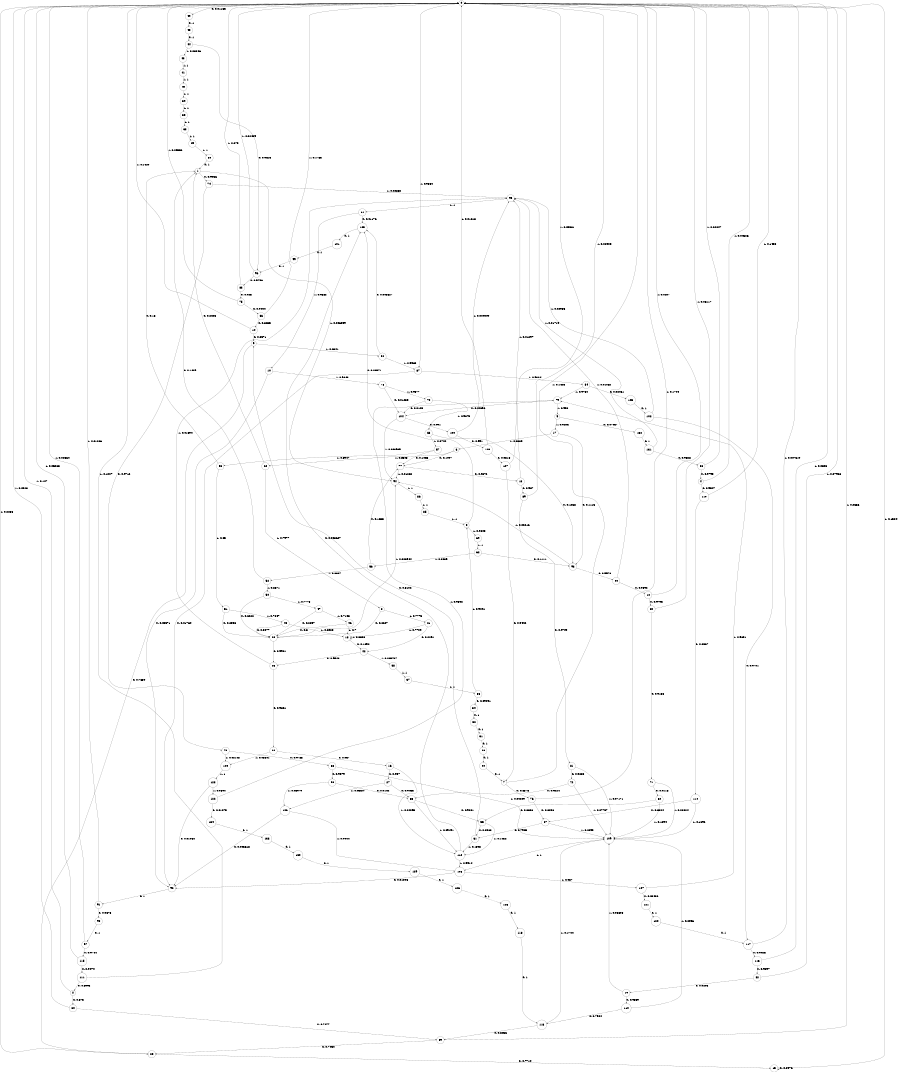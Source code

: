 digraph "ch3_face_source_L15" {
size = "6,8.5";
ratio = "fill";
node [shape = circle];
node [fontsize = 24];
edge [fontsize = 24];
0 -> 49 [label = "0: 0.01163  "];
0 -> 87 [label = "1: 0.9884   "];
1 -> 74 [label = "0: 0.9936   "];
1 -> 94 [label = "1: 0.006359  "];
2 -> 60 [label = "0: 0.873    "];
2 -> 0 [label = "1: 0.127    "];
3 -> 105 [label = "0: 0.03571  "];
3 -> 69 [label = "1: 0.9643   "];
4 -> 119 [label = "0: 0.9547   "];
4 -> 0 [label = "1: 0.04526  "];
5 -> 132 [label = "0: 0.07967  "];
5 -> 17 [label = "1: 0.9203   "];
6 -> 77 [label = "0: 0.1497   "];
6 -> 22 [label = "1: 0.8503   "];
7 -> 76 [label = "0: 0.8575   "];
7 -> 0 [label = "1: 0.1425   "];
8 -> 26 [label = "0: 0.2227   "];
8 -> 21 [label = "1: 0.7773   "];
9 -> 23 [label = "0: 0.7659   "];
9 -> 54 [label = "1: 0.2341   "];
10 -> 92 [label = "0: 0.03571  "];
10 -> 78 [label = "1: 0.9643   "];
11 -> 105 [label = "0: 0.01176  "];
11 -> 10 [label = "1: 0.9882   "];
12 -> 80 [label = "0: 0.9793   "];
12 -> 0 [label = "1: 0.0207   "];
13 -> 89 [label = "0: 0.987    "];
13 -> 95 [label = "1: 0.01297  "];
14 -> 9 [label = "0: 0.8571   "];
14 -> 0 [label = "1: 0.1429   "];
15 -> 15 [label = "0: 0.8476   "];
15 -> 0 [label = "1: 0.1524   "];
16 -> 27 [label = "0: 0.957    "];
16 -> 112 [label = "1: 0.04295  "];
17 -> 93 [label = "0: 0.1115   "];
17 -> 6 [label = "1: 0.8885   "];
18 -> 42 [label = "0: 0.1692   "];
18 -> 18 [label = "1: 0.8308   "];
19 -> 110 [label = "0: 0.9339   "];
19 -> 109 [label = "1: 0.06608  "];
20 -> 7 [label = "0: 1        "];
21 -> 42 [label = "0: 0.2291   "];
21 -> 18 [label = "1: 0.7709   "];
22 -> 1 [label = "0: 0.2023   "];
22 -> 8 [label = "1: 0.7977   "];
23 -> 15 [label = "0: 0.7714   "];
23 -> 0 [label = "1: 0.2286   "];
24 -> 16 [label = "0: 0.967    "];
24 -> 124 [label = "1: 0.03301  "];
25 -> 24 [label = "0: 0.9831   "];
25 -> 95 [label = "1: 0.01694  "];
26 -> 25 [label = "0: 0.9931   "];
26 -> 94 [label = "1: 0.006944  "];
27 -> 65 [label = "0: 0.9435   "];
27 -> 106 [label = "1: 0.05647  "];
28 -> 20 [label = "0: 1        "];
29 -> 30 [label = "1: 1        "];
30 -> 1 [label = "0: 1        "];
31 -> 28 [label = "0: 1        "];
32 -> 31 [label = "0: 1        "];
33 -> 29 [label = "1: 1        "];
34 -> 32 [label = "0: 1        "];
35 -> 33 [label = "1: 1        "];
36 -> 34 [label = "0: 0.09091  "];
36 -> 3 [label = "1: 0.9091   "];
37 -> 36 [label = "1: 1        "];
38 -> 37 [label = "1: 1        "];
39 -> 35 [label = "1: 1        "];
40 -> 39 [label = "1: 1        "];
41 -> 40 [label = "1: 1        "];
42 -> 25 [label = "0: 0.9943   "];
42 -> 38 [label = "1: 0.005737  "];
43 -> 41 [label = "1: 1        "];
44 -> 96 [label = "0: 0.9615   "];
44 -> 43 [label = "1: 0.03846  "];
45 -> 44 [label = "0: 1        "];
46 -> 26 [label = "0: 0.3      "];
46 -> 18 [label = "1: 0.7      "];
47 -> 26 [label = "0: 0.2857   "];
47 -> 46 [label = "1: 0.7143   "];
48 -> 26 [label = "0: 0.3077   "];
48 -> 18 [label = "1: 0.6923   "];
49 -> 45 [label = "0: 1        "];
50 -> 26 [label = "0: 0.2222   "];
50 -> 47 [label = "1: 0.7778   "];
51 -> 26 [label = "0: 0.2353   "];
51 -> 48 [label = "1: 0.7647   "];
52 -> 1 [label = "0: 0.1429   "];
52 -> 50 [label = "1: 0.8571   "];
53 -> 1 [label = "0: 0.15     "];
53 -> 51 [label = "1: 0.85     "];
54 -> 105 [label = "0: 0.003527  "];
54 -> 87 [label = "1: 0.9965   "];
55 -> 61 [label = "0: 0.8568   "];
55 -> 112 [label = "1: 0.1432   "];
56 -> 77 [label = "0: 0.1633   "];
56 -> 52 [label = "1: 0.8367   "];
57 -> 77 [label = "0: 0.1053   "];
57 -> 53 [label = "1: 0.8947   "];
58 -> 65 [label = "0: 0.9102   "];
58 -> 106 [label = "1: 0.08979  "];
59 -> 23 [label = "0: 0.7434   "];
59 -> 0 [label = "1: 0.2566   "];
60 -> 59 [label = "0: 0.7477   "];
60 -> 0 [label = "1: 0.2523   "];
61 -> 9 [label = "0: 0.8102   "];
61 -> 112 [label = "1: 0.1898   "];
62 -> 93 [label = "0: 0.1111   "];
62 -> 56 [label = "1: 0.8889   "];
63 -> 93 [label = "0: 0.1258   "];
63 -> 57 [label = "1: 0.8742   "];
64 -> 55 [label = "0: 0.8306   "];
64 -> 109 [label = "1: 0.1694   "];
65 -> 55 [label = "0: 0.9081   "];
65 -> 112 [label = "1: 0.09191  "];
66 -> 14 [label = "0: 0.8235   "];
66 -> 0 [label = "1: 0.1765   "];
67 -> 61 [label = "0: 0.7905   "];
67 -> 109 [label = "1: 0.2095   "];
68 -> 58 [label = "0: 0.9579   "];
68 -> 109 [label = "1: 0.04209  "];
69 -> 62 [label = "1: 1        "];
70 -> 104 [label = "0: 0.0125   "];
70 -> 63 [label = "1: 0.9875   "];
71 -> 64 [label = "0: 0.9118   "];
71 -> 109 [label = "1: 0.08824  "];
72 -> 65 [label = "0: 0.9224   "];
72 -> 109 [label = "1: 0.07757  "];
73 -> 68 [label = "0: 0.9786   "];
73 -> 124 [label = "1: 0.02142  "];
74 -> 73 [label = "0: 0.9712   "];
74 -> 95 [label = "1: 0.02882  "];
75 -> 66 [label = "0: 0.9444   "];
75 -> 0 [label = "1: 0.05556  "];
76 -> 67 [label = "0: 0.8256   "];
76 -> 0 [label = "1: 0.1744   "];
77 -> 13 [label = "0: 0.9872   "];
77 -> 94 [label = "1: 0.01282  "];
78 -> 104 [label = "0: 0.01235  "];
78 -> 70 [label = "1: 0.9877   "];
79 -> 104 [label = "0: 0.04696  "];
79 -> 5 [label = "1: 0.953    "];
80 -> 71 [label = "0: 0.9188   "];
80 -> 0 [label = "1: 0.08117  "];
81 -> 72 [label = "0: 0.9283   "];
81 -> 109 [label = "1: 0.07171  "];
82 -> 19 [label = "0: 0.9203   "];
82 -> 0 [label = "1: 0.07968  "];
83 -> 75 [label = "0: 0.925    "];
83 -> 0 [label = "1: 0.075    "];
84 -> 103 [label = "0: 0.02461  "];
84 -> 79 [label = "1: 0.9754   "];
85 -> 3 [label = "1: 1        "];
86 -> 85 [label = "1: 1        "];
87 -> 92 [label = "0: 0.01764  "];
87 -> 84 [label = "1: 0.9824   "];
88 -> 4 [label = "0: 0.9795   "];
88 -> 0 [label = "1: 0.02047  "];
89 -> 81 [label = "0: 0.9709   "];
89 -> 0 [label = "1: 0.02905  "];
90 -> 12 [label = "0: 0.9892   "];
90 -> 95 [label = "1: 0.01082  "];
91 -> 98 [label = "0: 0.9873   "];
91 -> 0 [label = "1: 0.01266  "];
92 -> 91 [label = "0: 1        "];
93 -> 90 [label = "0: 0.9978   "];
93 -> 94 [label = "1: 0.00216  "];
94 -> 86 [label = "1: 1        "];
95 -> 11 [label = "1: 1        "];
96 -> 83 [label = "0: 0.9756   "];
96 -> 0 [label = "1: 0.02439  "];
97 -> 115 [label = "0: 0.9744   "];
97 -> 0 [label = "1: 0.02564  "];
98 -> 97 [label = "0: 1        "];
99 -> 96 [label = "0: 1        "];
100 -> 128 [label = "0: 0.991    "];
100 -> 95 [label = "1: 0.009009  "];
101 -> 99 [label = "0: 1        "];
102 -> 117 [label = "0: 0.9701   "];
102 -> 95 [label = "1: 0.02985  "];
103 -> 102 [label = "0: 1        "];
104 -> 100 [label = "0: 0.991    "];
104 -> 94 [label = "1: 0.008989  "];
105 -> 101 [label = "0: 1        "];
106 -> 92 [label = "0: 0.005618  "];
106 -> 108 [label = "1: 0.9944   "];
107 -> 121 [label = "0: 0.03486  "];
107 -> 79 [label = "1: 0.9651   "];
108 -> 92 [label = "0: 0.01296  "];
108 -> 107 [label = "1: 0.987    "];
109 -> 108 [label = "1: 1        "];
110 -> 113 [label = "0: 0.7944   "];
110 -> 109 [label = "1: 0.2056   "];
111 -> 2 [label = "0: 0.8993   "];
111 -> 0 [label = "1: 0.1007   "];
112 -> 105 [label = "0: 0.008627  "];
112 -> 108 [label = "1: 0.9914   "];
113 -> 59 [label = "0: 0.8256   "];
113 -> 109 [label = "1: 0.1744   "];
114 -> 67 [label = "0: 0.8304   "];
114 -> 109 [label = "1: 0.1696   "];
115 -> 111 [label = "0: 0.9474   "];
115 -> 0 [label = "1: 0.05263  "];
116 -> 82 [label = "0: 0.9697   "];
116 -> 0 [label = "1: 0.0303   "];
117 -> 116 [label = "0: 0.9925   "];
117 -> 0 [label = "1: 0.007519  "];
118 -> 113 [label = "0: 1        "];
119 -> 114 [label = "0: 0.8567   "];
119 -> 0 [label = "1: 0.1433   "];
120 -> 117 [label = "0: 1        "];
121 -> 120 [label = "0: 1        "];
122 -> 134 [label = "0: 0.01075  "];
122 -> 79 [label = "1: 0.9892   "];
123 -> 92 [label = "0: 0.01064  "];
123 -> 122 [label = "1: 0.9894   "];
124 -> 123 [label = "1: 1        "];
125 -> 118 [label = "0: 1        "];
126 -> 125 [label = "0: 1        "];
127 -> 7 [label = "0: 0.9442   "];
127 -> 0 [label = "1: 0.05581  "];
128 -> 127 [label = "0: 0.9818   "];
128 -> 0 [label = "1: 0.01818  "];
129 -> 126 [label = "0: 1        "];
130 -> 129 [label = "0: 1        "];
131 -> 88 [label = "0: 0.9828   "];
131 -> 95 [label = "1: 0.01719  "];
132 -> 131 [label = "0: 1        "];
133 -> 130 [label = "0: 1        "];
134 -> 133 [label = "0: 1        "];
}